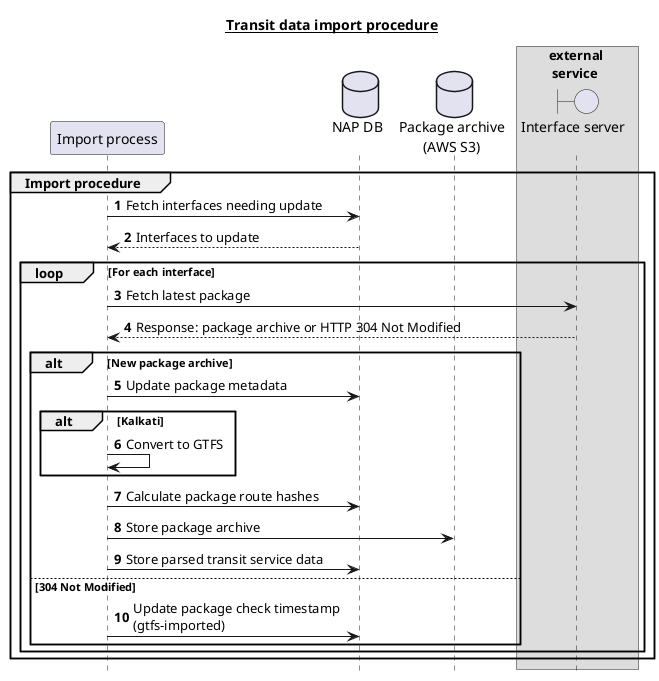 @startuml
title __Transit data import procedure__
autonumber
hide footbox

participant "Import process" as IMP
database "NAP DB\n" as DB
database "Package archive\n(AWS S3)" as S3
box external \n service
boundary "Interface server \n" as IFACE
end box

group Import procedure
IMP->DB: Fetch interfaces needing update
return Interfaces to update
    loop For each interface
    IMP->IFACE: Fetch latest package
    return Response: package archive or HTTP 304 Not Modified
        alt New package archive
           IMP->DB: Update package metadata
         alt Kalkati
            IMP->IMP: Convert to GTFS
         end
         IMP->DB: Calculate package route hashes
         IMP->S3: Store package archive
         IMP->DB: Store parsed transit service data
        else 304 Not Modified
          IMP->DB: Update package check timestamp \n(gtfs-imported)
        end
    end
end


@enduml
